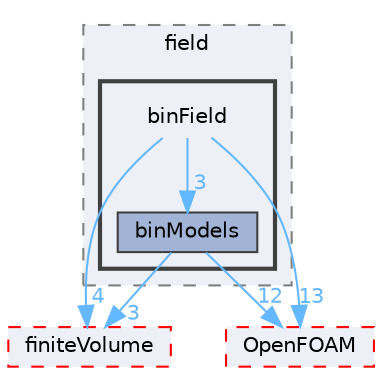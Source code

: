 digraph "src/functionObjects/field/binField"
{
 // LATEX_PDF_SIZE
  bgcolor="transparent";
  edge [fontname=Helvetica,fontsize=10,labelfontname=Helvetica,labelfontsize=10];
  node [fontname=Helvetica,fontsize=10,shape=box,height=0.2,width=0.4];
  compound=true
  subgraph clusterdir_bae024cac12ddc6733a616261920a91f {
    graph [ bgcolor="#edf0f7", pencolor="grey50", label="field", fontname=Helvetica,fontsize=10 style="filled,dashed", URL="dir_bae024cac12ddc6733a616261920a91f.html",tooltip=""]
  subgraph clusterdir_8daa891c603b95d1baf4b674f4fce7dd {
    graph [ bgcolor="#edf0f7", pencolor="grey25", label="", fontname=Helvetica,fontsize=10 style="filled,bold", URL="dir_8daa891c603b95d1baf4b674f4fce7dd.html",tooltip=""]
    dir_8daa891c603b95d1baf4b674f4fce7dd [shape=plaintext, label="binField"];
  dir_0999575de360bccb30150a06f46936ae [label="binModels", fillcolor="#a2b4d6", color="grey25", style="filled", URL="dir_0999575de360bccb30150a06f46936ae.html",tooltip=""];
  }
  }
  dir_9bd15774b555cf7259a6fa18f99fe99b [label="finiteVolume", fillcolor="#edf0f7", color="red", style="filled,dashed", URL="dir_9bd15774b555cf7259a6fa18f99fe99b.html",tooltip=""];
  dir_c5473ff19b20e6ec4dfe5c310b3778a8 [label="OpenFOAM", fillcolor="#edf0f7", color="red", style="filled,dashed", URL="dir_c5473ff19b20e6ec4dfe5c310b3778a8.html",tooltip=""];
  dir_8daa891c603b95d1baf4b674f4fce7dd->dir_0999575de360bccb30150a06f46936ae [headlabel="3", labeldistance=1.5 headhref="dir_000272_000275.html" href="dir_000272_000275.html" color="steelblue1" fontcolor="steelblue1"];
  dir_8daa891c603b95d1baf4b674f4fce7dd->dir_9bd15774b555cf7259a6fa18f99fe99b [headlabel="4", labeldistance=1.5 headhref="dir_000272_001387.html" href="dir_000272_001387.html" color="steelblue1" fontcolor="steelblue1"];
  dir_8daa891c603b95d1baf4b674f4fce7dd->dir_c5473ff19b20e6ec4dfe5c310b3778a8 [headlabel="13", labeldistance=1.5 headhref="dir_000272_002695.html" href="dir_000272_002695.html" color="steelblue1" fontcolor="steelblue1"];
  dir_0999575de360bccb30150a06f46936ae->dir_9bd15774b555cf7259a6fa18f99fe99b [headlabel="3", labeldistance=1.5 headhref="dir_000275_001387.html" href="dir_000275_001387.html" color="steelblue1" fontcolor="steelblue1"];
  dir_0999575de360bccb30150a06f46936ae->dir_c5473ff19b20e6ec4dfe5c310b3778a8 [headlabel="12", labeldistance=1.5 headhref="dir_000275_002695.html" href="dir_000275_002695.html" color="steelblue1" fontcolor="steelblue1"];
}
